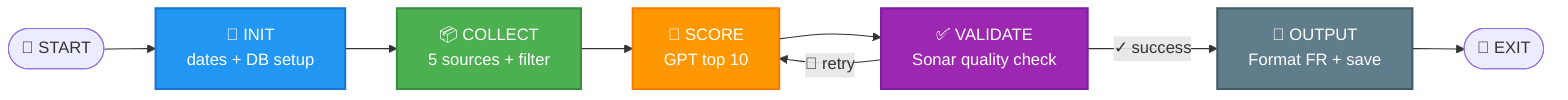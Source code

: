 graph LR
  START([🚀 START])
  INIT[🔧 INIT<br>dates + DB setup]
  COLLECT[📦 COLLECT<br>5 sources + filter]
  SCORE[🎯 SCORE<br>GPT top 10]
  VALIDATE[✅ VALIDATE<br>Sonar quality check]
  OUTPUT[💾 OUTPUT<br>Format FR + save]
  EXIT([🏁 EXIT])
  
  START-->INIT
  INIT-->COLLECT
  COLLECT-->SCORE
  SCORE-->VALIDATE
  VALIDATE-->|🔄 retry|SCORE
  VALIDATE-->|✓ success|OUTPUT
  OUTPUT-->EXIT
  
  class INIT init
  class COLLECT collect
  class SCORE score
  class VALIDATE validate
  class OUTPUT output
  
  classDef init fill:#2196F3,stroke:#1976D2,stroke-width:2px,color:#fff
  classDef collect fill:#4CAF50,stroke:#388E3C,stroke-width:2px,color:#fff
  classDef score fill:#FF9800,stroke:#F57C00,stroke-width:2px,color:#fff
  classDef validate fill:#9C27B0,stroke:#7B1FA2,stroke-width:2px,color:#fff
  classDef output fill:#607D8B,stroke:#455A64,stroke-width:2px,color:#fff